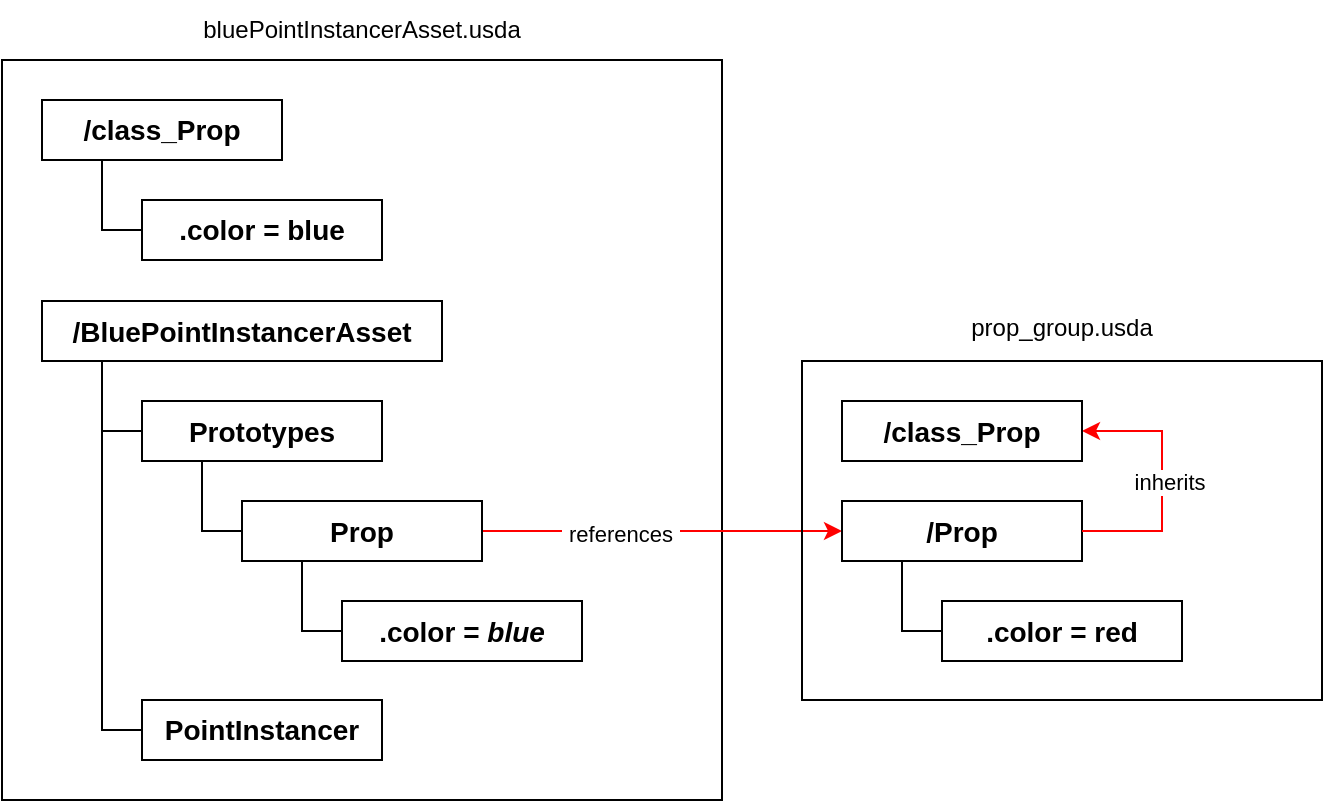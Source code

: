 <mxfile version="28.0.7">
  <diagram name="Page-1" id="9GyxsH42c4VcyAcpglJP">
    <mxGraphModel dx="2066" dy="1134" grid="1" gridSize="10" guides="1" tooltips="1" connect="1" arrows="1" fold="1" page="1" pageScale="1" pageWidth="1100" pageHeight="850" math="0" shadow="0">
      <root>
        <mxCell id="0" />
        <mxCell id="1" parent="0" />
        <mxCell id="RNneaJGSUmk9QzHPtBFO-18" style="edgeStyle=orthogonalEdgeStyle;rounded=0;orthogonalLoop=1;jettySize=auto;html=1;exitX=0;exitY=0.5;exitDx=0;exitDy=0;entryX=0.15;entryY=0.667;entryDx=0;entryDy=0;entryPerimeter=0;endArrow=none;endFill=0;" parent="1" source="RNneaJGSUmk9QzHPtBFO-17" target="OcEBmbgKSJ9BpO2-ke-Y-3" edge="1">
          <mxGeometry relative="1" as="geometry">
            <mxPoint x="92" y="420.5" as="targetPoint" />
          </mxGeometry>
        </mxCell>
        <mxCell id="OcEBmbgKSJ9BpO2-ke-Y-18" value="" style="rounded=0;whiteSpace=wrap;html=1;fillColor=none;" parent="1" vertex="1">
          <mxGeometry x="40" y="70" width="360" height="370" as="geometry" />
        </mxCell>
        <mxCell id="OcEBmbgKSJ9BpO2-ke-Y-87" style="edgeStyle=orthogonalEdgeStyle;rounded=0;orthogonalLoop=1;jettySize=auto;html=1;exitX=0.25;exitY=1;exitDx=0;exitDy=0;entryX=0;entryY=0.5;entryDx=0;entryDy=0;endArrow=none;endFill=0;" parent="1" edge="1">
          <mxGeometry relative="1" as="geometry">
            <mxPoint x="520" y="550" as="sourcePoint" />
          </mxGeometry>
        </mxCell>
        <mxCell id="OcEBmbgKSJ9BpO2-ke-Y-3" value="/BluePointInstancerAsset" style="rounded=0;whiteSpace=wrap;html=1;fontSize=14;fontStyle=1" parent="1" vertex="1">
          <mxGeometry x="60" y="190.5" width="200" height="30" as="geometry" />
        </mxCell>
        <mxCell id="OcEBmbgKSJ9BpO2-ke-Y-73" style="edgeStyle=orthogonalEdgeStyle;rounded=0;orthogonalLoop=1;jettySize=auto;html=1;exitX=0.25;exitY=1;exitDx=0;exitDy=0;entryX=0;entryY=0.5;entryDx=0;entryDy=0;endArrow=none;endFill=0;" parent="1" source="OcEBmbgKSJ9BpO2-ke-Y-5" target="OcEBmbgKSJ9BpO2-ke-Y-69" edge="1">
          <mxGeometry relative="1" as="geometry" />
        </mxCell>
        <mxCell id="OcEBmbgKSJ9BpO2-ke-Y-5" value="Prototypes" style="rounded=0;whiteSpace=wrap;html=1;fontSize=14;fontStyle=1" parent="1" vertex="1">
          <mxGeometry x="110" y="240.5" width="120" height="30" as="geometry" />
        </mxCell>
        <mxCell id="OcEBmbgKSJ9BpO2-ke-Y-19" value="bluePointInstancerAsset.usda" style="text;strokeColor=none;align=center;fillColor=none;html=1;verticalAlign=middle;whiteSpace=wrap;rounded=0;" parent="1" vertex="1">
          <mxGeometry x="190" y="40" width="60" height="30" as="geometry" />
        </mxCell>
        <mxCell id="OcEBmbgKSJ9BpO2-ke-Y-54" style="edgeStyle=orthogonalEdgeStyle;rounded=0;orthogonalLoop=1;jettySize=auto;html=1;exitX=0.25;exitY=1;exitDx=0;exitDy=0;entryX=0;entryY=0.5;entryDx=0;entryDy=0;endArrow=none;endFill=0;" parent="1" source="OcEBmbgKSJ9BpO2-ke-Y-50" target="OcEBmbgKSJ9BpO2-ke-Y-51" edge="1">
          <mxGeometry relative="1" as="geometry" />
        </mxCell>
        <mxCell id="OcEBmbgKSJ9BpO2-ke-Y-50" value="/class_Prop" style="rounded=0;whiteSpace=wrap;html=1;fontSize=14;fontStyle=1" parent="1" vertex="1">
          <mxGeometry x="60" y="90" width="120" height="30" as="geometry" />
        </mxCell>
        <mxCell id="OcEBmbgKSJ9BpO2-ke-Y-51" value=".color = blue" style="rounded=0;whiteSpace=wrap;html=1;fontSize=14;fontStyle=1" parent="1" vertex="1">
          <mxGeometry x="110" y="140" width="120" height="30" as="geometry" />
        </mxCell>
        <mxCell id="RNneaJGSUmk9QzHPtBFO-12" style="edgeStyle=orthogonalEdgeStyle;rounded=0;orthogonalLoop=1;jettySize=auto;html=1;exitX=1;exitY=0.5;exitDx=0;exitDy=0;entryX=0;entryY=0.5;entryDx=0;entryDy=0;strokeColor=#FF0000;" parent="1" source="OcEBmbgKSJ9BpO2-ke-Y-69" target="y3t4OPXZu8qg7-BvcKFN-3" edge="1">
          <mxGeometry relative="1" as="geometry">
            <mxPoint x="460" y="305.5" as="targetPoint" />
          </mxGeometry>
        </mxCell>
        <mxCell id="enrRWmIRUIeWXe09xudf-1" value="&amp;nbsp;references&amp;nbsp;" style="edgeLabel;html=1;align=center;verticalAlign=middle;resizable=0;points=[];" parent="RNneaJGSUmk9QzHPtBFO-12" vertex="1" connectable="0">
          <mxGeometry x="-0.233" y="-1" relative="1" as="geometry">
            <mxPoint as="offset" />
          </mxGeometry>
        </mxCell>
        <mxCell id="y3t4OPXZu8qg7-BvcKFN-25" style="edgeStyle=orthogonalEdgeStyle;rounded=0;orthogonalLoop=1;jettySize=auto;html=1;exitX=0.25;exitY=1;exitDx=0;exitDy=0;entryX=0;entryY=0.5;entryDx=0;entryDy=0;endArrow=none;endFill=0;" parent="1" source="OcEBmbgKSJ9BpO2-ke-Y-69" target="y3t4OPXZu8qg7-BvcKFN-22" edge="1">
          <mxGeometry relative="1" as="geometry" />
        </mxCell>
        <mxCell id="OcEBmbgKSJ9BpO2-ke-Y-69" value="Prop" style="rounded=0;whiteSpace=wrap;html=1;fontSize=14;fontStyle=1" parent="1" vertex="1">
          <mxGeometry x="160" y="290.5" width="120" height="30" as="geometry" />
        </mxCell>
        <mxCell id="LYsyJ-0VvZp4TE6DjkxY-3" style="edgeStyle=orthogonalEdgeStyle;rounded=0;orthogonalLoop=1;jettySize=auto;html=1;exitX=0;exitY=0.5;exitDx=0;exitDy=0;entryX=0.16;entryY=0.967;entryDx=0;entryDy=0;entryPerimeter=0;endArrow=none;endFill=0;" parent="1" source="OcEBmbgKSJ9BpO2-ke-Y-5" target="OcEBmbgKSJ9BpO2-ke-Y-3" edge="1">
          <mxGeometry relative="1" as="geometry" />
        </mxCell>
        <mxCell id="RNneaJGSUmk9QzHPtBFO-17" value="PointInstancer" style="rounded=0;whiteSpace=wrap;html=1;fontSize=14;fontStyle=1" parent="1" vertex="1">
          <mxGeometry x="110" y="390" width="120" height="30" as="geometry" />
        </mxCell>
        <mxCell id="enrRWmIRUIeWXe09xudf-8" style="edgeStyle=orthogonalEdgeStyle;rounded=0;orthogonalLoop=1;jettySize=auto;html=1;exitX=0.25;exitY=1;exitDx=0;exitDy=0;entryX=0;entryY=0.5;entryDx=0;entryDy=0;endArrow=none;endFill=0;" parent="1" edge="1">
          <mxGeometry relative="1" as="geometry">
            <Array as="points">
              <mxPoint x="90" y="504.5" />
            </Array>
            <mxPoint x="90" y="470.5" as="sourcePoint" />
          </mxGeometry>
        </mxCell>
        <mxCell id="y3t4OPXZu8qg7-BvcKFN-1" value="" style="rounded=0;whiteSpace=wrap;html=1;fillColor=none;" parent="1" vertex="1">
          <mxGeometry x="440" y="220.5" width="260" height="169.5" as="geometry" />
        </mxCell>
        <mxCell id="y3t4OPXZu8qg7-BvcKFN-2" value="prop_group.usda" style="text;strokeColor=none;align=center;fillColor=none;html=1;verticalAlign=middle;whiteSpace=wrap;rounded=0;" parent="1" vertex="1">
          <mxGeometry x="541.111" y="190.5" width="57.778" height="27.073" as="geometry" />
        </mxCell>
        <mxCell id="y3t4OPXZu8qg7-BvcKFN-3" value="/Prop" style="rounded=0;whiteSpace=wrap;html=1;fontSize=14;fontStyle=1" parent="1" vertex="1">
          <mxGeometry x="460" y="290.5" width="120" height="30" as="geometry" />
        </mxCell>
        <mxCell id="y3t4OPXZu8qg7-BvcKFN-4" style="edgeStyle=orthogonalEdgeStyle;rounded=0;orthogonalLoop=1;jettySize=auto;html=1;exitX=1;exitY=0.5;exitDx=0;exitDy=0;entryX=1;entryY=0.5;entryDx=0;entryDy=0;fillColor=#e51400;strokeColor=#FF0000;" parent="1" source="y3t4OPXZu8qg7-BvcKFN-3" target="y3t4OPXZu8qg7-BvcKFN-10" edge="1">
          <mxGeometry relative="1" as="geometry">
            <Array as="points">
              <mxPoint x="620" y="306" />
              <mxPoint x="620" y="256" />
            </Array>
          </mxGeometry>
        </mxCell>
        <mxCell id="bisZbE54HwY24F_lqiF2-1" value="&amp;nbsp;inherits" style="edgeLabel;html=1;align=center;verticalAlign=middle;resizable=0;points=[];" vertex="1" connectable="0" parent="y3t4OPXZu8qg7-BvcKFN-4">
          <mxGeometry x="-0.008" y="-2" relative="1" as="geometry">
            <mxPoint as="offset" />
          </mxGeometry>
        </mxCell>
        <mxCell id="y3t4OPXZu8qg7-BvcKFN-6" value=".color = red" style="rounded=0;whiteSpace=wrap;html=1;fontSize=14;fontStyle=1" parent="1" vertex="1">
          <mxGeometry x="510" y="340.5" width="120" height="30" as="geometry" />
        </mxCell>
        <mxCell id="y3t4OPXZu8qg7-BvcKFN-7" value="" style="endArrow=none;html=1;rounded=0;exitX=0.25;exitY=1;exitDx=0;exitDy=0;entryX=0;entryY=0.5;entryDx=0;entryDy=0;edgeStyle=orthogonalEdgeStyle;endFill=0;" parent="1" source="y3t4OPXZu8qg7-BvcKFN-3" target="y3t4OPXZu8qg7-BvcKFN-6" edge="1">
          <mxGeometry width="50" height="50" relative="1" as="geometry">
            <mxPoint x="620" y="640.5" as="sourcePoint" />
            <mxPoint x="670" y="590.5" as="targetPoint" />
          </mxGeometry>
        </mxCell>
        <mxCell id="y3t4OPXZu8qg7-BvcKFN-10" value="/class_Prop" style="rounded=0;whiteSpace=wrap;html=1;fontSize=14;fontStyle=1" parent="1" vertex="1">
          <mxGeometry x="460" y="240.5" width="120" height="30" as="geometry" />
        </mxCell>
        <mxCell id="y3t4OPXZu8qg7-BvcKFN-22" value=".color =&amp;nbsp;&lt;i&gt;blue&lt;/i&gt;" style="rounded=0;whiteSpace=wrap;html=1;fontSize=14;fontStyle=1" parent="1" vertex="1">
          <mxGeometry x="210" y="340.5" width="120" height="30" as="geometry" />
        </mxCell>
      </root>
    </mxGraphModel>
  </diagram>
</mxfile>
